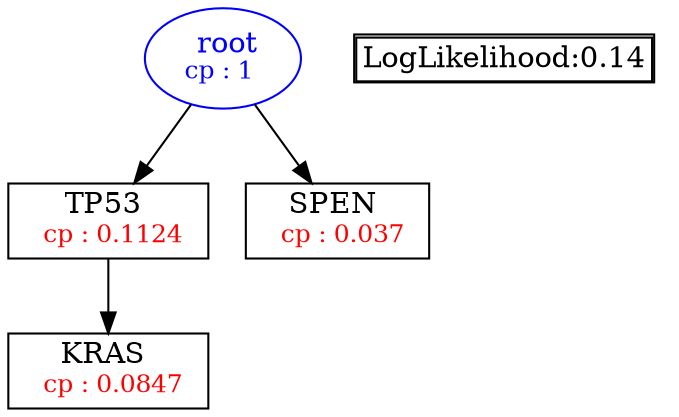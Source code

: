 digraph tree {
    "root" [label=<<font color='Blue'> root</font><br/><font color='Blue' POINT-SIZE='12'>cp : 1 </font>>, shape=oval, color=Blue];
    "S2" [label =<TP53 <br/> <font color='Red' POINT-SIZE='12'> cp : 0.1124 </font>>, shape=box];
    "S1" [label =<KRAS <br/> <font color='Red' POINT-SIZE='12'> cp : 0.0847 </font>>, shape=box];
    "S3" [label =<SPEN <br/> <font color='Red' POINT-SIZE='12'> cp : 0.037 </font>>, shape=box];
    "root" -> "S2";
    "root" -> "S3";
    "S2" -> "S1";

    node[shape=plaintext]
    fontsize="10"
    struct1 [label=
    <<TABLE BORDER="1" CELLBORDER="1" CELLSPACING="0" >
    <TR><TD ALIGN="LEFT">LogLikelihood:0.14</TD></TR>
    </TABLE>>];

}
